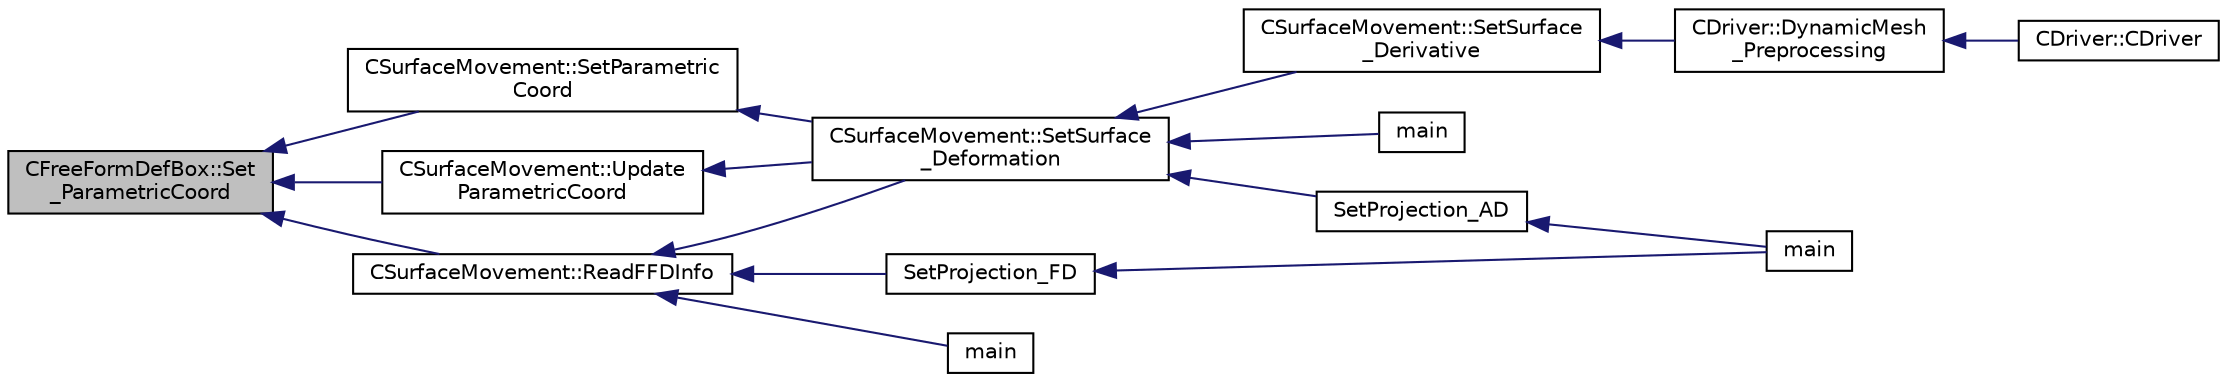 digraph "CFreeFormDefBox::Set_ParametricCoord"
{
  edge [fontname="Helvetica",fontsize="10",labelfontname="Helvetica",labelfontsize="10"];
  node [fontname="Helvetica",fontsize="10",shape=record];
  rankdir="LR";
  Node662 [label="CFreeFormDefBox::Set\l_ParametricCoord",height=0.2,width=0.4,color="black", fillcolor="grey75", style="filled", fontcolor="black"];
  Node662 -> Node663 [dir="back",color="midnightblue",fontsize="10",style="solid",fontname="Helvetica"];
  Node663 [label="CSurfaceMovement::SetParametric\lCoord",height=0.2,width=0.4,color="black", fillcolor="white", style="filled",URL="$class_c_surface_movement.html#aba4574819df11175b382e0e765ec2f92",tooltip="Compute the parametric coordinates of a grid point using a point inversion strategy in the free form ..."];
  Node663 -> Node664 [dir="back",color="midnightblue",fontsize="10",style="solid",fontname="Helvetica"];
  Node664 [label="CSurfaceMovement::SetSurface\l_Deformation",height=0.2,width=0.4,color="black", fillcolor="white", style="filled",URL="$class_c_surface_movement.html#a23bec9fbe1bcd7f6117100de93381ac3",tooltip="Set the surface/boundary deformation. "];
  Node664 -> Node665 [dir="back",color="midnightblue",fontsize="10",style="solid",fontname="Helvetica"];
  Node665 [label="CSurfaceMovement::SetSurface\l_Derivative",height=0.2,width=0.4,color="black", fillcolor="white", style="filled",URL="$class_c_surface_movement.html#af6aac73d04565bf6e9b81305b66e97e7",tooltip="Set derivatives of the surface/boundary deformation. "];
  Node665 -> Node666 [dir="back",color="midnightblue",fontsize="10",style="solid",fontname="Helvetica"];
  Node666 [label="CDriver::DynamicMesh\l_Preprocessing",height=0.2,width=0.4,color="black", fillcolor="white", style="filled",URL="$class_c_driver.html#af585d91d9c08dbddcc2b3e67dd5f5af9",tooltip="GridMovement_Preprocessing. "];
  Node666 -> Node667 [dir="back",color="midnightblue",fontsize="10",style="solid",fontname="Helvetica"];
  Node667 [label="CDriver::CDriver",height=0.2,width=0.4,color="black", fillcolor="white", style="filled",URL="$class_c_driver.html#a3fca4a013a6efa9bbb38fe78a86b5f3d",tooltip="Constructor of the class. "];
  Node664 -> Node668 [dir="back",color="midnightblue",fontsize="10",style="solid",fontname="Helvetica"];
  Node668 [label="main",height=0.2,width=0.4,color="black", fillcolor="white", style="filled",URL="$_s_u2___d_e_f_8cpp.html#a0ddf1224851353fc92bfbff6f499fa97"];
  Node664 -> Node669 [dir="back",color="midnightblue",fontsize="10",style="solid",fontname="Helvetica"];
  Node669 [label="SetProjection_AD",height=0.2,width=0.4,color="black", fillcolor="white", style="filled",URL="$_s_u2___d_o_t_8cpp.html#a3fceed882e8eb3d6796c8e8396af7d87",tooltip="Projection of the surface sensitivity using algorithmic differentiation (AD). "];
  Node669 -> Node670 [dir="back",color="midnightblue",fontsize="10",style="solid",fontname="Helvetica"];
  Node670 [label="main",height=0.2,width=0.4,color="black", fillcolor="white", style="filled",URL="$_s_u2___d_o_t_8cpp.html#a0ddf1224851353fc92bfbff6f499fa97"];
  Node662 -> Node671 [dir="back",color="midnightblue",fontsize="10",style="solid",fontname="Helvetica"];
  Node671 [label="CSurfaceMovement::Update\lParametricCoord",height=0.2,width=0.4,color="black", fillcolor="white", style="filled",URL="$class_c_surface_movement.html#a955774953bd11927bcfcaec014125126",tooltip="Update the parametric coordinates of a grid point using a point inversion strategy in the free form F..."];
  Node671 -> Node664 [dir="back",color="midnightblue",fontsize="10",style="solid",fontname="Helvetica"];
  Node662 -> Node672 [dir="back",color="midnightblue",fontsize="10",style="solid",fontname="Helvetica"];
  Node672 [label="CSurfaceMovement::ReadFFDInfo",height=0.2,width=0.4,color="black", fillcolor="white", style="filled",URL="$class_c_surface_movement.html#a787a072698f52fcc1a4ca55e8052f205",tooltip="Read the free form information from the grid input file. "];
  Node672 -> Node664 [dir="back",color="midnightblue",fontsize="10",style="solid",fontname="Helvetica"];
  Node672 -> Node673 [dir="back",color="midnightblue",fontsize="10",style="solid",fontname="Helvetica"];
  Node673 [label="SetProjection_FD",height=0.2,width=0.4,color="black", fillcolor="white", style="filled",URL="$_s_u2___d_o_t_8cpp.html#a5c5163a755085e03f1dfa23aeb7e21f2",tooltip="Projection of the surface sensitivity using finite differences (FD). "];
  Node673 -> Node670 [dir="back",color="midnightblue",fontsize="10",style="solid",fontname="Helvetica"];
  Node672 -> Node674 [dir="back",color="midnightblue",fontsize="10",style="solid",fontname="Helvetica"];
  Node674 [label="main",height=0.2,width=0.4,color="black", fillcolor="white", style="filled",URL="$_s_u2___g_e_o_8cpp.html#a0ddf1224851353fc92bfbff6f499fa97"];
}
